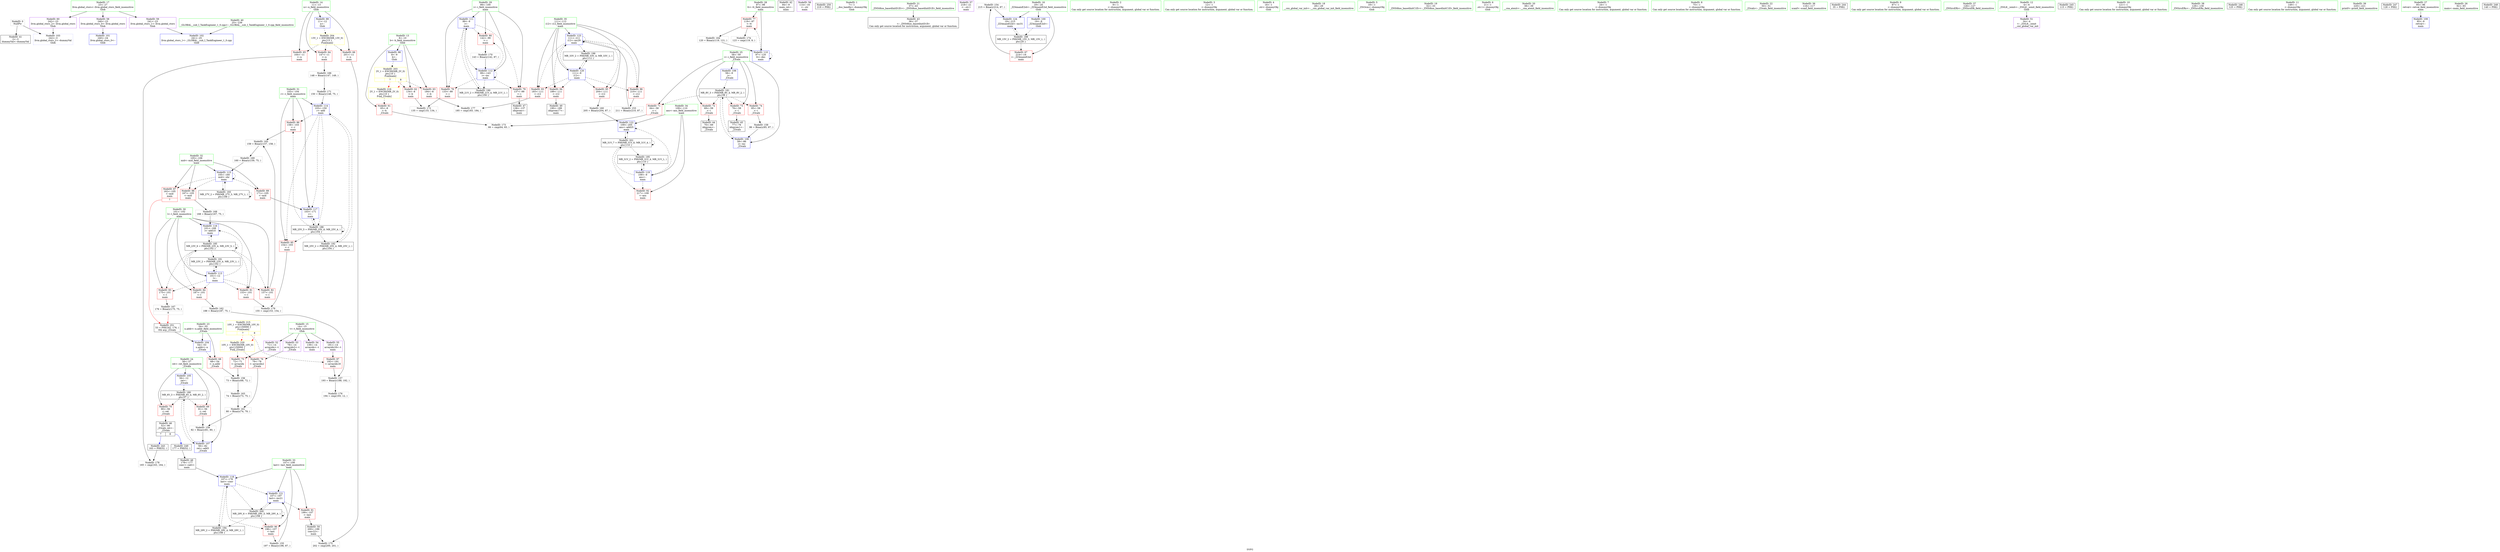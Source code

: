 digraph "SVFG" {
	label="SVFG";

	Node0x55e204d58300 [shape=record,color=grey,label="{NodeID: 0\nNullPtr}"];
	Node0x55e204d58300 -> Node0x55e204d73760[style=solid];
	Node0x55e204d58300 -> Node0x55e204d743e0[style=solid];
	Node0x55e204d83d80 [shape=record,color=black,label="{NodeID: 180\nMR_6V_3 = PHI(MR_6V_4, MR_6V_2, )\npts\{57 \}\n}"];
	Node0x55e204d83d80 -> Node0x55e204d75f00[style=dashed];
	Node0x55e204d83d80 -> Node0x55e204d75fd0[style=dashed];
	Node0x55e204d83d80 -> Node0x55e204d74750[style=dashed];
	Node0x55e204d73e10 [shape=record,color=red,label="{NodeID: 97\n192\<--191\n\<--arrayidx18\nmain\n}"];
	Node0x55e204d73e10 -> Node0x55e204d7bd80[style=solid];
	Node0x55e204d723f0 [shape=record,color=green,label="{NodeID: 14\n11\<--13\nn\<--n_field_insensitive\nGlob }"];
	Node0x55e204d723f0 -> Node0x55e204d75af0[style=solid];
	Node0x55e204d723f0 -> Node0x55e204d75bc0[style=solid];
	Node0x55e204d723f0 -> Node0x55e204d75c90[style=solid];
	Node0x55e204d723f0 -> Node0x55e204d73fe0[style=solid];
	Node0x55e204d78300 [shape=record,color=black,label="{NodeID: 194\nMR_29V_2 = PHI(MR_29V_4, MR_29V_1, )\npts\{108 \}\n}"];
	Node0x55e204d78300 -> Node0x55e204d79810[style=dashed];
	Node0x55e204d74a90 [shape=record,color=blue,label="{NodeID: 111\n99\<--9\ni\<--\nmain\n}"];
	Node0x55e204d74a90 -> Node0x55e204d76650[style=dashed];
	Node0x55e204d74a90 -> Node0x55e204d76720[style=dashed];
	Node0x55e204d74a90 -> Node0x55e204d767f0[style=dashed];
	Node0x55e204d74a90 -> Node0x55e204d74b60[style=dashed];
	Node0x55e204d74a90 -> Node0x55e204d86f80[style=dashed];
	Node0x55e204d72cd0 [shape=record,color=green,label="{NodeID: 28\n97\<--98\ntt\<--tt_field_insensitive\nmain\n}"];
	Node0x55e204d72cd0 -> Node0x55e204d76580[style=solid];
	Node0x55e204d72cd0 -> Node0x55e204d749c0[style=solid];
	Node0x55e204d73830 [shape=record,color=black,label="{NodeID: 42\n94\<--9\nmain_ret\<--\nmain\n}"];
	Node0x55e204d753e0 [shape=record,color=purple,label="{NodeID: 56\n114\<--16\n\<--.str\nmain\n}"];
	Node0x55e204d7b780 [shape=record,color=grey,label="{NodeID: 153\n211 = Binary(210, 87, )\n}"];
	Node0x55e204d7b780 -> Node0x55e204d79c20[style=solid];
	Node0x55e204d75fd0 [shape=record,color=red,label="{NodeID: 70\n90\<--56\n\<--ret\n_Z3calx\n}"];
	Node0x55e204d75fd0 -> Node0x55e204d73ba0[style=solid];
	Node0x55e204d9ac10 [shape=record,color=black,label="{NodeID: 250\n219 = PHI()\n}"];
	Node0x55e204d7cc80 [shape=record,color=grey,label="{NodeID: 167\n176 = Binary(175, 75, )\n|{<s0>8}}"];
	Node0x55e204d7cc80:s0 -> Node0x55e204d9ace0[style=solid,color=red];
	Node0x55e204d76b30 [shape=record,color=red,label="{NodeID: 84\n187\<--101\n\<--l\nmain\n}"];
	Node0x55e204d76b30 -> Node0x55e204d7c500[style=solid];
	Node0x55e204d58220 [shape=record,color=green,label="{NodeID: 1\n7\<--1\n__dso_handle\<--dummyObj\nGlob }"];
	Node0x55e204d84280 [shape=record,color=black,label="{NodeID: 181\nMR_8V_3 = PHI(MR_8V_4, MR_8V_2, )\npts\{59 \}\n}"];
	Node0x55e204d84280 -> Node0x55e204d760a0[style=dashed];
	Node0x55e204d84280 -> Node0x55e204d76170[style=dashed];
	Node0x55e204d84280 -> Node0x55e204d76240[style=dashed];
	Node0x55e204d84280 -> Node0x55e204d76310[style=dashed];
	Node0x55e204d84280 -> Node0x55e204d74820[style=dashed];
	Node0x55e204d73ee0 [shape=record,color=blue,label="{NodeID: 98\n8\<--9\nb\<--\nGlob }"];
	Node0x55e204d73ee0 -> Node0x55e204d8c0a0[style=dashed];
	Node0x55e204d72480 [shape=record,color=green,label="{NodeID: 15\n14\<--15\nt\<--t_field_insensitive\nGlob }"];
	Node0x55e204d72480 -> Node0x55e204d750a0[style=solid];
	Node0x55e204d72480 -> Node0x55e204d75170[style=solid];
	Node0x55e204d72480 -> Node0x55e204d75240[style=solid];
	Node0x55e204d72480 -> Node0x55e204d75310[style=solid];
	Node0x55e204d783f0 [shape=record,color=black,label="{NodeID: 195\nMR_31V_2 = PHI(MR_31V_4, MR_31V_1, )\npts\{110 \}\n}"];
	Node0x55e204d783f0 -> Node0x55e204d798e0[style=dashed];
	Node0x55e204d74b60 [shape=record,color=blue,label="{NodeID: 112\n99\<--143\ni\<--inc\nmain\n}"];
	Node0x55e204d74b60 -> Node0x55e204d76650[style=dashed];
	Node0x55e204d74b60 -> Node0x55e204d76720[style=dashed];
	Node0x55e204d74b60 -> Node0x55e204d767f0[style=dashed];
	Node0x55e204d74b60 -> Node0x55e204d74b60[style=dashed];
	Node0x55e204d74b60 -> Node0x55e204d86f80[style=dashed];
	Node0x55e204d72da0 [shape=record,color=green,label="{NodeID: 29\n99\<--100\ni\<--i_field_insensitive\nmain\n}"];
	Node0x55e204d72da0 -> Node0x55e204d76650[style=solid];
	Node0x55e204d72da0 -> Node0x55e204d76720[style=solid];
	Node0x55e204d72da0 -> Node0x55e204d767f0[style=solid];
	Node0x55e204d72da0 -> Node0x55e204d74a90[style=solid];
	Node0x55e204d72da0 -> Node0x55e204d74b60[style=solid];
	Node0x55e204d73900 [shape=record,color=black,label="{NodeID: 43\n36\<--37\n\<--_ZNSt8ios_base4InitD1Ev\nCan only get source location for instruction, argument, global var or function.}"];
	Node0x55e204d754b0 [shape=record,color=purple,label="{NodeID: 57\n218\<--21\n\<--.str.1\nmain\n}"];
	Node0x55e204d7b900 [shape=record,color=grey,label="{NodeID: 154\n215 = Binary(214, 87, )\n}"];
	Node0x55e204d7b900 -> Node0x55e204d79cf0[style=solid];
	Node0x55e204d760a0 [shape=record,color=red,label="{NodeID: 71\n64\<--58\n\<--i\n_Z3calx\n}"];
	Node0x55e204d760a0 -> Node0x55e204d7d580[style=solid];
	Node0x55e204d9ace0 [shape=record,color=black,label="{NodeID: 251\n53 = PHI(162, 176, )\n0th arg _Z3calx }"];
	Node0x55e204d9ace0 -> Node0x55e204d744e0[style=solid];
	Node0x55e204d7ce00 [shape=record,color=grey,label="{NodeID: 168\n168 = Binary(167, 75, )\n}"];
	Node0x55e204d7ce00 -> Node0x55e204d79670[style=solid];
	Node0x55e204d76c00 [shape=record,color=red,label="{NodeID: 85\n154\<--103\n\<--r\nmain\n}"];
	Node0x55e204d76c00 -> Node0x55e204d7de80[style=solid];
	Node0x55e204d688e0 [shape=record,color=green,label="{NodeID: 2\n9\<--1\n\<--dummyObj\nCan only get source location for instruction, argument, global var or function.}"];
	Node0x55e204d73fe0 [shape=record,color=blue,label="{NodeID: 99\n11\<--12\nn\<--\nGlob }"];
	Node0x55e204d73fe0 -> Node0x55e204d8cbc0[style=dashed];
	Node0x55e204d72510 [shape=record,color=green,label="{NodeID: 16\n19\<--20\n_ZZ4mainE2id\<--_ZZ4mainE2id_field_insensitive\nGlob }"];
	Node0x55e204d72510 -> Node0x55e204d75d60[style=solid];
	Node0x55e204d72510 -> Node0x55e204d740e0[style=solid];
	Node0x55e204d72510 -> Node0x55e204d79cf0[style=solid];
	Node0x55e204d89da0 [shape=record,color=black,label="{NodeID: 196\nMR_33V_2 = PHI(MR_33V_4, MR_33V_1, )\npts\{112 \}\n}"];
	Node0x55e204d89da0 -> Node0x55e204d799b0[style=dashed];
	Node0x55e204d74c30 [shape=record,color=blue,label="{NodeID: 113\n101\<--12\nl\<--\nmain\n}"];
	Node0x55e204d74c30 -> Node0x55e204d768c0[style=dashed];
	Node0x55e204d74c30 -> Node0x55e204d76990[style=dashed];
	Node0x55e204d74c30 -> Node0x55e204d76a60[style=dashed];
	Node0x55e204d74c30 -> Node0x55e204d76b30[style=dashed];
	Node0x55e204d74c30 -> Node0x55e204d79670[style=dashed];
	Node0x55e204d74c30 -> Node0x55e204d85680[style=dashed];
	Node0x55e204d74c30 -> Node0x55e204d87480[style=dashed];
	Node0x55e204d72e70 [shape=record,color=green,label="{NodeID: 30\n101\<--102\nl\<--l_field_insensitive\nmain\n}"];
	Node0x55e204d72e70 -> Node0x55e204d768c0[style=solid];
	Node0x55e204d72e70 -> Node0x55e204d76990[style=solid];
	Node0x55e204d72e70 -> Node0x55e204d76a60[style=solid];
	Node0x55e204d72e70 -> Node0x55e204d76b30[style=solid];
	Node0x55e204d72e70 -> Node0x55e204d74c30[style=solid];
	Node0x55e204d72e70 -> Node0x55e204d79670[style=solid];
	Node0x55e204d73a00 [shape=record,color=black,label="{NodeID: 44\n70\<--69\nidxprom\<--\n_Z3calx\n}"];
	Node0x55e204d75580 [shape=record,color=purple,label="{NodeID: 58\n240\<--23\nllvm.global_ctors_0\<--llvm.global_ctors\nGlob }"];
	Node0x55e204d75580 -> Node0x55e204d741e0[style=solid];
	Node0x55e204d7ba80 [shape=record,color=grey,label="{NodeID: 155\n197 = Binary(196, 87, )\n}"];
	Node0x55e204d7ba80 -> Node0x55e204d79a80[style=solid];
	Node0x55e204d76170 [shape=record,color=red,label="{NodeID: 72\n69\<--58\n\<--i\n_Z3calx\n}"];
	Node0x55e204d76170 -> Node0x55e204d73a00[style=solid];
	Node0x55e204d7cf80 [shape=record,color=grey,label="{NodeID: 169\n160 = Binary(159, 75, )\n}"];
	Node0x55e204d7cf80 -> Node0x55e204d795a0[style=solid];
	Node0x55e204d76cd0 [shape=record,color=red,label="{NodeID: 86\n158\<--103\n\<--r\nmain\n}"];
	Node0x55e204d76cd0 -> Node0x55e204d7c980[style=solid];
	Node0x55e204d68970 [shape=record,color=green,label="{NodeID: 3\n12\<--1\n\<--dummyObj\nCan only get source location for instruction, argument, global var or function.}"];
	Node0x55e204d740e0 [shape=record,color=blue,label="{NodeID: 100\n19\<--9\n_ZZ4mainE2id\<--\nGlob }"];
	Node0x55e204d740e0 -> Node0x55e204d86580[style=dashed];
	Node0x55e204d725a0 [shape=record,color=green,label="{NodeID: 17\n23\<--27\nllvm.global_ctors\<--llvm.global_ctors_field_insensitive\nGlob }"];
	Node0x55e204d725a0 -> Node0x55e204d75580[style=solid];
	Node0x55e204d725a0 -> Node0x55e204d75680[style=solid];
	Node0x55e204d725a0 -> Node0x55e204d75780[style=solid];
	Node0x55e204d79510 [shape=record,color=blue,label="{NodeID: 114\n103\<--150\nr\<--add\nmain\n}"];
	Node0x55e204d79510 -> Node0x55e204d76c00[style=dashed];
	Node0x55e204d79510 -> Node0x55e204d76cd0[style=dashed];
	Node0x55e204d79510 -> Node0x55e204d79740[style=dashed];
	Node0x55e204d79510 -> Node0x55e204d85b80[style=dashed];
	Node0x55e204d79510 -> Node0x55e204d77900[style=dashed];
	Node0x55e204d72f40 [shape=record,color=green,label="{NodeID: 31\n103\<--104\nr\<--r_field_insensitive\nmain\n}"];
	Node0x55e204d72f40 -> Node0x55e204d76c00[style=solid];
	Node0x55e204d72f40 -> Node0x55e204d76cd0[style=solid];
	Node0x55e204d72f40 -> Node0x55e204d79510[style=solid];
	Node0x55e204d72f40 -> Node0x55e204d79740[style=solid];
	Node0x55e204d73ad0 [shape=record,color=black,label="{NodeID: 45\n77\<--76\nidxprom1\<--\n_Z3calx\n}"];
	Node0x55e204d75680 [shape=record,color=purple,label="{NodeID: 59\n241\<--23\nllvm.global_ctors_1\<--llvm.global_ctors\nGlob }"];
	Node0x55e204d75680 -> Node0x55e204d742e0[style=solid];
	Node0x55e204d7bc00 [shape=record,color=grey,label="{NodeID: 156\n73 = Binary(68, 72, )\n}"];
	Node0x55e204d7bc00 -> Node0x55e204d7c680[style=solid];
	Node0x55e204d76240 [shape=record,color=red,label="{NodeID: 73\n76\<--58\n\<--i\n_Z3calx\n}"];
	Node0x55e204d76240 -> Node0x55e204d73ad0[style=solid];
	Node0x55e204d7d100 [shape=record,color=grey,label="{NodeID: 170\n143 = Binary(142, 87, )\n}"];
	Node0x55e204d7d100 -> Node0x55e204d74b60[style=solid];
	Node0x55e204d76da0 [shape=record,color=red,label="{NodeID: 87\n162\<--105\n\<--mid\nmain\n|{<s0>7}}"];
	Node0x55e204d76da0:s0 -> Node0x55e204d9ace0[style=solid,color=red];
	Node0x55e204d68020 [shape=record,color=green,label="{NodeID: 4\n16\<--1\n.str\<--dummyObj\nGlob }"];
	Node0x55e204d741e0 [shape=record,color=blue,label="{NodeID: 101\n240\<--24\nllvm.global_ctors_0\<--\nGlob }"];
	Node0x55e204d72630 [shape=record,color=green,label="{NodeID: 18\n28\<--29\n__cxx_global_var_init\<--__cxx_global_var_init_field_insensitive\n}"];
	Node0x55e204d795a0 [shape=record,color=blue,label="{NodeID: 115\n105\<--160\nmid\<--shr\nmain\n}"];
	Node0x55e204d795a0 -> Node0x55e204d76da0[style=dashed];
	Node0x55e204d795a0 -> Node0x55e204d76e70[style=dashed];
	Node0x55e204d795a0 -> Node0x55e204d76f40[style=dashed];
	Node0x55e204d795a0 -> Node0x55e204d795a0[style=dashed];
	Node0x55e204d795a0 -> Node0x55e204d77e00[style=dashed];
	Node0x55e204d73010 [shape=record,color=green,label="{NodeID: 32\n105\<--106\nmid\<--mid_field_insensitive\nmain\n}"];
	Node0x55e204d73010 -> Node0x55e204d76da0[style=solid];
	Node0x55e204d73010 -> Node0x55e204d76e70[style=solid];
	Node0x55e204d73010 -> Node0x55e204d76f40[style=solid];
	Node0x55e204d73010 -> Node0x55e204d795a0[style=solid];
	Node0x55e204d73ba0 [shape=record,color=black,label="{NodeID: 46\n52\<--90\n_Z3calx_ret\<--\n_Z3calx\n|{<s0>7|<s1>8}}"];
	Node0x55e204d73ba0:s0 -> Node0x55e204b51ba0[style=solid,color=blue];
	Node0x55e204d73ba0:s1 -> Node0x55e204d9aa20[style=solid,color=blue];
	Node0x55e204d75780 [shape=record,color=purple,label="{NodeID: 60\n242\<--23\nllvm.global_ctors_2\<--llvm.global_ctors\nGlob }"];
	Node0x55e204d75780 -> Node0x55e204d743e0[style=solid];
	Node0x55e204d7bd80 [shape=record,color=grey,label="{NodeID: 157\n193 = Binary(188, 192, )\n}"];
	Node0x55e204d7bd80 -> Node0x55e204d7da00[style=solid];
	Node0x55e204d76310 [shape=record,color=red,label="{NodeID: 74\n85\<--58\n\<--i\n_Z3calx\n}"];
	Node0x55e204d76310 -> Node0x55e204d7bf00[style=solid];
	Node0x55e204d7d280 [shape=record,color=grey,label="{NodeID: 171\n150 = Binary(148, 75, )\n}"];
	Node0x55e204d7d280 -> Node0x55e204d79510[style=solid];
	Node0x55e204d76e70 [shape=record,color=red,label="{NodeID: 88\n167\<--105\n\<--mid\nmain\n}"];
	Node0x55e204d76e70 -> Node0x55e204d7ce00[style=solid];
	Node0x55e204d680b0 [shape=record,color=green,label="{NodeID: 5\n18\<--1\n_ZSt3cin\<--dummyObj\nGlob }"];
	Node0x55e204d85680 [shape=record,color=black,label="{NodeID: 185\nMR_23V_6 = PHI(MR_23V_4, MR_23V_5, )\npts\{102 \}\n}"];
	Node0x55e204d85680 -> Node0x55e204d768c0[style=dashed];
	Node0x55e204d85680 -> Node0x55e204d76990[style=dashed];
	Node0x55e204d85680 -> Node0x55e204d76a60[style=dashed];
	Node0x55e204d85680 -> Node0x55e204d76b30[style=dashed];
	Node0x55e204d85680 -> Node0x55e204d79670[style=dashed];
	Node0x55e204d85680 -> Node0x55e204d85680[style=dashed];
	Node0x55e204d85680 -> Node0x55e204d87480[style=dashed];
	Node0x55e204d742e0 [shape=record,color=blue,label="{NodeID: 102\n241\<--25\nllvm.global_ctors_1\<--_GLOBAL__sub_I_TankEngineer_1_0.cpp\nGlob }"];
	Node0x55e204d726c0 [shape=record,color=green,label="{NodeID: 19\n32\<--33\n_ZNSt8ios_base4InitC1Ev\<--_ZNSt8ios_base4InitC1Ev_field_insensitive\n}"];
	Node0x55e204d79670 [shape=record,color=blue,label="{NodeID: 116\n101\<--168\nl\<--add10\nmain\n}"];
	Node0x55e204d79670 -> Node0x55e204d85680[style=dashed];
	Node0x55e204d730e0 [shape=record,color=green,label="{NodeID: 33\n107\<--108\nlast\<--last_field_insensitive\nmain\n}"];
	Node0x55e204d730e0 -> Node0x55e204d77010[style=solid];
	Node0x55e204d730e0 -> Node0x55e204d770e0[style=solid];
	Node0x55e204d730e0 -> Node0x55e204d79810[style=solid];
	Node0x55e204d730e0 -> Node0x55e204d79a80[style=solid];
	Node0x55e204d73c70 [shape=record,color=black,label="{NodeID: 47\n138\<--137\nidxprom\<--\nmain\n}"];
	Node0x55e204d75880 [shape=record,color=red,label="{NodeID: 61\n65\<--8\n\<--b\n_Z3calx\n}"];
	Node0x55e204d75880 -> Node0x55e204d7d580[style=solid];
	Node0x55e204d7bf00 [shape=record,color=grey,label="{NodeID: 158\n86 = Binary(85, 87, )\n}"];
	Node0x55e204d7bf00 -> Node0x55e204d74820[style=solid];
	Node0x55e204d763e0 [shape=record,color=red,label="{NodeID: 75\n72\<--71\n\<--arrayidx\n_Z3calx\n}"];
	Node0x55e204d763e0 -> Node0x55e204d7bc00[style=solid];
	Node0x55e204d7d400 [shape=record,color=grey,label="{NodeID: 172\n135 = cmp(133, 134, )\n}"];
	Node0x55e204d76f40 [shape=record,color=red,label="{NodeID: 89\n171\<--105\n\<--mid\nmain\n}"];
	Node0x55e204d76f40 -> Node0x55e204d79740[style=solid];
	Node0x55e204d69230 [shape=record,color=green,label="{NodeID: 6\n21\<--1\n.str.1\<--dummyObj\nGlob }"];
	Node0x55e204d85b80 [shape=record,color=black,label="{NodeID: 186\nMR_25V_5 = PHI(MR_25V_6, MR_25V_4, )\npts\{104 \}\n}"];
	Node0x55e204d85b80 -> Node0x55e204d76c00[style=dashed];
	Node0x55e204d85b80 -> Node0x55e204d76cd0[style=dashed];
	Node0x55e204d85b80 -> Node0x55e204d79740[style=dashed];
	Node0x55e204d85b80 -> Node0x55e204d85b80[style=dashed];
	Node0x55e204d85b80 -> Node0x55e204d77900[style=dashed];
	Node0x55e204d743e0 [shape=record,color=blue, style = dotted,label="{NodeID: 103\n242\<--3\nllvm.global_ctors_2\<--dummyVal\nGlob }"];
	Node0x55e204d72750 [shape=record,color=green,label="{NodeID: 20\n38\<--39\n__cxa_atexit\<--__cxa_atexit_field_insensitive\n}"];
	Node0x55e204d8b1a0 [shape=record,color=black,label="{NodeID: 200\nMR_29V_6 = PHI(MR_29V_5, MR_29V_4, )\npts\{108 \}\n}"];
	Node0x55e204d8b1a0 -> Node0x55e204d77010[style=dashed];
	Node0x55e204d8b1a0 -> Node0x55e204d79a80[style=dashed];
	Node0x55e204d8b1a0 -> Node0x55e204d78300[style=dashed];
	Node0x55e204d8b1a0 -> Node0x55e204d8b1a0[style=dashed];
	Node0x55e204d79740 [shape=record,color=blue,label="{NodeID: 117\n103\<--171\nr\<--\nmain\n}"];
	Node0x55e204d79740 -> Node0x55e204d85b80[style=dashed];
	Node0x55e204d731b0 [shape=record,color=green,label="{NodeID: 34\n109\<--110\nans\<--ans_field_insensitive\nmain\n}"];
	Node0x55e204d731b0 -> Node0x55e204d771b0[style=solid];
	Node0x55e204d731b0 -> Node0x55e204d798e0[style=solid];
	Node0x55e204d731b0 -> Node0x55e204d79b50[style=solid];
	Node0x55e204d74d60 [shape=record,color=black,label="{NodeID: 48\n178\<--177\nconv\<--call11\nmain\n}"];
	Node0x55e204d74d60 -> Node0x55e204d79810[style=solid];
	Node0x55e204d75950 [shape=record,color=red,label="{NodeID: 62\n134\<--8\n\<--b\nmain\n}"];
	Node0x55e204d75950 -> Node0x55e204d7d400[style=solid];
	Node0x55e204d7c080 [shape=record,color=grey,label="{NodeID: 159\n82 = Binary(81, 80, )\n}"];
	Node0x55e204d7c080 -> Node0x55e204d74750[style=solid];
	Node0x55e204d764b0 [shape=record,color=red,label="{NodeID: 76\n79\<--78\n\<--arrayidx2\n_Z3calx\n}"];
	Node0x55e204d764b0 -> Node0x55e204d7c380[style=solid];
	Node0x55e204d7d580 [shape=record,color=grey,label="{NodeID: 173\n66 = cmp(64, 65, )\n}"];
	Node0x55e204d77010 [shape=record,color=red,label="{NodeID: 90\n196\<--107\n\<--last\nmain\n}"];
	Node0x55e204d77010 -> Node0x55e204d7ba80[style=solid];
	Node0x55e204d692c0 [shape=record,color=green,label="{NodeID: 7\n24\<--1\n\<--dummyObj\nCan only get source location for instruction, argument, global var or function.}"];
	Node0x55e204d744e0 [shape=record,color=blue,label="{NodeID: 104\n54\<--53\nn.addr\<--n\n_Z3calx\n}"];
	Node0x55e204d744e0 -> Node0x55e204d75e30[style=dashed];
	Node0x55e204d727e0 [shape=record,color=green,label="{NodeID: 21\n37\<--43\n_ZNSt8ios_base4InitD1Ev\<--_ZNSt8ios_base4InitD1Ev_field_insensitive\n}"];
	Node0x55e204d727e0 -> Node0x55e204d73900[style=solid];
	Node0x55e204d8b6a0 [shape=record,color=black,label="{NodeID: 201\nMR_31V_7 = PHI(MR_31V_6, MR_31V_4, )\npts\{110 \}\n}"];
	Node0x55e204d8b6a0 -> Node0x55e204d771b0[style=dashed];
	Node0x55e204d8b6a0 -> Node0x55e204d79b50[style=dashed];
	Node0x55e204d8b6a0 -> Node0x55e204d783f0[style=dashed];
	Node0x55e204d8b6a0 -> Node0x55e204d8b6a0[style=dashed];
	Node0x55e204d79810 [shape=record,color=blue,label="{NodeID: 118\n107\<--178\nlast\<--conv\nmain\n}"];
	Node0x55e204d79810 -> Node0x55e204d77010[style=dashed];
	Node0x55e204d79810 -> Node0x55e204d79a80[style=dashed];
	Node0x55e204d79810 -> Node0x55e204d78300[style=dashed];
	Node0x55e204d79810 -> Node0x55e204d8b1a0[style=dashed];
	Node0x55e204d73280 [shape=record,color=green,label="{NodeID: 35\n111\<--112\ni12\<--i12_field_insensitive\nmain\n}"];
	Node0x55e204d73280 -> Node0x55e204d77280[style=solid];
	Node0x55e204d73280 -> Node0x55e204d77350[style=solid];
	Node0x55e204d73280 -> Node0x55e204d77420[style=solid];
	Node0x55e204d73280 -> Node0x55e204d73d40[style=solid];
	Node0x55e204d73280 -> Node0x55e204d799b0[style=solid];
	Node0x55e204d73280 -> Node0x55e204d79c20[style=solid];
	Node0x55e204d8dd70 [shape=record,color=yellow,style=double,label="{NodeID: 215\n10V_1 = ENCHI(MR_10V_0)\npts\{150000 \}\nFun[main]|{|<s1>7|<s2>8}}"];
	Node0x55e204d8dd70 -> Node0x55e204d73e10[style=dashed];
	Node0x55e204d8dd70:s1 -> Node0x55e204d8e200[style=dashed,color=red];
	Node0x55e204d8dd70:s2 -> Node0x55e204d8e200[style=dashed,color=red];
	Node0x55e204d74e30 [shape=record,color=black,label="{NodeID: 49\n190\<--189\nidxprom17\<--\nmain\n}"];
	Node0x55e204d75a20 [shape=record,color=red,label="{NodeID: 63\n184\<--8\n\<--b\nmain\n}"];
	Node0x55e204d75a20 -> Node0x55e204d7db80[style=solid];
	Node0x55e204b51ba0 [shape=record,color=black,label="{NodeID: 243\n163 = PHI(52, )\n}"];
	Node0x55e204b51ba0 -> Node0x55e204d7dd00[style=solid];
	Node0x55e204d7c200 [shape=record,color=grey,label="{NodeID: 160\n205 = Binary(204, 87, )\n}"];
	Node0x55e204d7c200 -> Node0x55e204d79b50[style=solid];
	Node0x55e204d76580 [shape=record,color=red,label="{NodeID: 77\n119\<--97\n\<--tt\nmain\n}"];
	Node0x55e204d76580 -> Node0x55e204d7c800[style=solid];
	Node0x55e204d76580 -> Node0x55e204d7d700[style=solid];
	Node0x55e204d7d700 [shape=record,color=grey,label="{NodeID: 174\n123 = cmp(119, 9, )\n}"];
	Node0x55e204d770e0 [shape=record,color=red,label="{NodeID: 91\n199\<--107\n\<--last\nmain\n}"];
	Node0x55e204d770e0 -> Node0x55e204d74f00[style=solid];
	Node0x55e204d69350 [shape=record,color=green,label="{NodeID: 8\n75\<--1\n\<--dummyObj\nCan only get source location for instruction, argument, global var or function.}"];
	Node0x55e204d86580 [shape=record,color=black,label="{NodeID: 188\nMR_15V_2 = PHI(MR_15V_3, MR_15V_1, )\npts\{20 \}\n}"];
	Node0x55e204d86580 -> Node0x55e204d75d60[style=dashed];
	Node0x55e204d86580 -> Node0x55e204d79cf0[style=dashed];
	Node0x55e204d745b0 [shape=record,color=blue,label="{NodeID: 105\n56\<--12\nret\<--\n_Z3calx\n}"];
	Node0x55e204d745b0 -> Node0x55e204d83d80[style=dashed];
	Node0x55e204d72870 [shape=record,color=green,label="{NodeID: 22\n50\<--51\n_Z3calx\<--_Z3calx_field_insensitive\n}"];
	Node0x55e204d798e0 [shape=record,color=blue,label="{NodeID: 119\n109\<--9\nans\<--\nmain\n}"];
	Node0x55e204d798e0 -> Node0x55e204d771b0[style=dashed];
	Node0x55e204d798e0 -> Node0x55e204d79b50[style=dashed];
	Node0x55e204d798e0 -> Node0x55e204d783f0[style=dashed];
	Node0x55e204d798e0 -> Node0x55e204d8b6a0[style=dashed];
	Node0x55e204d73350 [shape=record,color=green,label="{NodeID: 36\n116\<--117\nscanf\<--scanf_field_insensitive\n}"];
	Node0x55e204d8de50 [shape=record,color=yellow,style=double,label="{NodeID: 216\n2V_1 = ENCHI(MR_2V_0)\npts\{10 \}\nFun[_Z3calx]}"];
	Node0x55e204d8de50 -> Node0x55e204d75880[style=dashed];
	Node0x55e204d74f00 [shape=record,color=black,label="{NodeID: 50\n200\<--199\nconv22\<--\nmain\n}"];
	Node0x55e204d74f00 -> Node0x55e204d7d880[style=solid];
	Node0x55e204d75af0 [shape=record,color=red,label="{NodeID: 64\n147\<--11\n\<--n\nmain\n}"];
	Node0x55e204d75af0 -> Node0x55e204d7cb00[style=solid];
	Node0x55e204d9a610 [shape=record,color=black,label="{NodeID: 244\n35 = PHI()\n}"];
	Node0x55e204d7c380 [shape=record,color=grey,label="{NodeID: 161\n80 = Binary(74, 79, )\n}"];
	Node0x55e204d7c380 -> Node0x55e204d7c080[style=solid];
	Node0x55e204d76650 [shape=record,color=red,label="{NodeID: 78\n133\<--99\n\<--i\nmain\n}"];
	Node0x55e204d76650 -> Node0x55e204d7d400[style=solid];
	Node0x55e204d7d880 [shape=record,color=grey,label="{NodeID: 175\n202 = cmp(200, 201, )\n}"];
	Node0x55e204d771b0 [shape=record,color=red,label="{NodeID: 92\n217\<--109\n\<--ans\nmain\n}"];
	Node0x55e204d72120 [shape=record,color=green,label="{NodeID: 9\n87\<--1\n\<--dummyObj\nCan only get source location for instruction, argument, global var or function.}"];
	Node0x55e204d74680 [shape=record,color=blue,label="{NodeID: 106\n58\<--9\ni\<--\n_Z3calx\n}"];
	Node0x55e204d74680 -> Node0x55e204d84280[style=dashed];
	Node0x55e204d72900 [shape=record,color=green,label="{NodeID: 23\n54\<--55\nn.addr\<--n.addr_field_insensitive\n_Z3calx\n}"];
	Node0x55e204d72900 -> Node0x55e204d75e30[style=solid];
	Node0x55e204d72900 -> Node0x55e204d744e0[style=solid];
	Node0x55e204d8c0a0 [shape=record,color=yellow,style=double,label="{NodeID: 203\n2V_1 = ENCHI(MR_2V_0)\npts\{10 \}\nFun[main]|{|<s2>7|<s3>8}}"];
	Node0x55e204d8c0a0 -> Node0x55e204d75950[style=dashed];
	Node0x55e204d8c0a0 -> Node0x55e204d75a20[style=dashed];
	Node0x55e204d8c0a0:s2 -> Node0x55e204d8de50[style=dashed,color=red];
	Node0x55e204d8c0a0:s3 -> Node0x55e204d8de50[style=dashed,color=red];
	Node0x55e204d799b0 [shape=record,color=blue,label="{NodeID: 120\n111\<--9\ni12\<--\nmain\n}"];
	Node0x55e204d799b0 -> Node0x55e204d77280[style=dashed];
	Node0x55e204d799b0 -> Node0x55e204d77350[style=dashed];
	Node0x55e204d799b0 -> Node0x55e204d77420[style=dashed];
	Node0x55e204d799b0 -> Node0x55e204d73d40[style=dashed];
	Node0x55e204d799b0 -> Node0x55e204d79c20[style=dashed];
	Node0x55e204d799b0 -> Node0x55e204d89da0[style=dashed];
	Node0x55e204d73420 [shape=record,color=green,label="{NodeID: 37\n126\<--127\n_ZNSirsERi\<--_ZNSirsERi_field_insensitive\n}"];
	Node0x55e204d74fd0 [shape=record,color=purple,label="{NodeID: 51\n34\<--4\n\<--_ZStL8__ioinit\n__cxx_global_var_init\n}"];
	Node0x55e204d75bc0 [shape=record,color=red,label="{NodeID: 65\n164\<--11\n\<--n\nmain\n}"];
	Node0x55e204d75bc0 -> Node0x55e204d7dd00[style=solid];
	Node0x55e204d9a6e0 [shape=record,color=black,label="{NodeID: 245\n115 = PHI()\n}"];
	Node0x55e204d7c500 [shape=record,color=grey,label="{NodeID: 162\n188 = Binary(187, 75, )\n}"];
	Node0x55e204d7c500 -> Node0x55e204d7bd80[style=solid];
	Node0x55e204d76720 [shape=record,color=red,label="{NodeID: 79\n137\<--99\n\<--i\nmain\n}"];
	Node0x55e204d76720 -> Node0x55e204d73c70[style=solid];
	Node0x55e204d7da00 [shape=record,color=grey,label="{NodeID: 176\n194 = cmp(193, 12, )\n}"];
	Node0x55e204d77280 [shape=record,color=red,label="{NodeID: 93\n183\<--111\n\<--i12\nmain\n}"];
	Node0x55e204d77280 -> Node0x55e204d7db80[style=solid];
	Node0x55e204d721b0 [shape=record,color=green,label="{NodeID: 10\n121\<--1\n\<--dummyObj\nCan only get source location for instruction, argument, global var or function.}"];
	Node0x55e204d86f80 [shape=record,color=black,label="{NodeID: 190\nMR_21V_2 = PHI(MR_21V_4, MR_21V_1, )\npts\{100 \}\n}"];
	Node0x55e204d86f80 -> Node0x55e204d74a90[style=dashed];
	Node0x55e204d74750 [shape=record,color=blue,label="{NodeID: 107\n56\<--82\nret\<--add3\n_Z3calx\n}"];
	Node0x55e204d74750 -> Node0x55e204d83d80[style=dashed];
	Node0x55e204d72990 [shape=record,color=green,label="{NodeID: 24\n56\<--57\nret\<--ret_field_insensitive\n_Z3calx\n}"];
	Node0x55e204d72990 -> Node0x55e204d75f00[style=solid];
	Node0x55e204d72990 -> Node0x55e204d75fd0[style=solid];
	Node0x55e204d72990 -> Node0x55e204d745b0[style=solid];
	Node0x55e204d72990 -> Node0x55e204d74750[style=solid];
	Node0x55e204d8cbc0 [shape=record,color=yellow,style=double,label="{NodeID: 204\n13V_1 = ENCHI(MR_13V_0)\npts\{13 \}\nFun[main]}"];
	Node0x55e204d8cbc0 -> Node0x55e204d75af0[style=dashed];
	Node0x55e204d8cbc0 -> Node0x55e204d75bc0[style=dashed];
	Node0x55e204d8cbc0 -> Node0x55e204d75c90[style=dashed];
	Node0x55e204d79a80 [shape=record,color=blue,label="{NodeID: 121\n107\<--197\nlast\<--inc21\nmain\n}"];
	Node0x55e204d79a80 -> Node0x55e204d770e0[style=dashed];
	Node0x55e204d79a80 -> Node0x55e204d8b1a0[style=dashed];
	Node0x55e204d734f0 [shape=record,color=green,label="{NodeID: 38\n129\<--130\n_ZNSirsERx\<--_ZNSirsERx_field_insensitive\n}"];
	Node0x55e204d750a0 [shape=record,color=purple,label="{NodeID: 52\n71\<--14\narrayidx\<--t\n_Z3calx\n}"];
	Node0x55e204d750a0 -> Node0x55e204d763e0[style=solid];
	Node0x55e204d75c90 [shape=record,color=red,label="{NodeID: 66\n201\<--11\n\<--n\nmain\n}"];
	Node0x55e204d75c90 -> Node0x55e204d7d880[style=solid];
	Node0x55e204d9a7b0 [shape=record,color=black,label="{NodeID: 246\n125 = PHI()\n}"];
	Node0x55e204d7c680 [shape=record,color=grey,label="{NodeID: 163\n74 = Binary(73, 75, )\n}"];
	Node0x55e204d7c680 -> Node0x55e204d7c380[style=solid];
	Node0x55e204d767f0 [shape=record,color=red,label="{NodeID: 80\n142\<--99\n\<--i\nmain\n}"];
	Node0x55e204d767f0 -> Node0x55e204d7d100[style=solid];
	Node0x55e204d7db80 [shape=record,color=grey,label="{NodeID: 177\n185 = cmp(183, 184, )\n}"];
	Node0x55e204d77350 [shape=record,color=red,label="{NodeID: 94\n189\<--111\n\<--i12\nmain\n}"];
	Node0x55e204d77350 -> Node0x55e204d74e30[style=solid];
	Node0x55e204d72240 [shape=record,color=green,label="{NodeID: 11\n149\<--1\n\<--dummyObj\nCan only get source location for instruction, argument, global var or function.}"];
	Node0x55e204d87480 [shape=record,color=black,label="{NodeID: 191\nMR_23V_2 = PHI(MR_23V_4, MR_23V_1, )\npts\{102 \}\n}"];
	Node0x55e204d87480 -> Node0x55e204d74c30[style=dashed];
	Node0x55e204d74820 [shape=record,color=blue,label="{NodeID: 108\n58\<--86\ni\<--inc\n_Z3calx\n}"];
	Node0x55e204d74820 -> Node0x55e204d84280[style=dashed];
	Node0x55e204d72a60 [shape=record,color=green,label="{NodeID: 25\n58\<--59\ni\<--i_field_insensitive\n_Z3calx\n}"];
	Node0x55e204d72a60 -> Node0x55e204d760a0[style=solid];
	Node0x55e204d72a60 -> Node0x55e204d76170[style=solid];
	Node0x55e204d72a60 -> Node0x55e204d76240[style=solid];
	Node0x55e204d72a60 -> Node0x55e204d76310[style=solid];
	Node0x55e204d72a60 -> Node0x55e204d74680[style=solid];
	Node0x55e204d72a60 -> Node0x55e204d74820[style=solid];
	Node0x55e204d79b50 [shape=record,color=blue,label="{NodeID: 122\n109\<--205\nans\<--add25\nmain\n}"];
	Node0x55e204d79b50 -> Node0x55e204d8b6a0[style=dashed];
	Node0x55e204d735c0 [shape=record,color=green,label="{NodeID: 39\n220\<--221\nprintf\<--printf_field_insensitive\n}"];
	Node0x55e204d75170 [shape=record,color=purple,label="{NodeID: 53\n78\<--14\narrayidx2\<--t\n_Z3calx\n}"];
	Node0x55e204d75170 -> Node0x55e204d764b0[style=solid];
	Node0x55e204d75d60 [shape=record,color=red,label="{NodeID: 67\n214\<--19\n\<--_ZZ4mainE2id\nmain\n}"];
	Node0x55e204d75d60 -> Node0x55e204d7b900[style=solid];
	Node0x55e204d9a880 [shape=record,color=black,label="{NodeID: 247\n128 = PHI()\n}"];
	Node0x55e204d7c800 [shape=record,color=grey,label="{NodeID: 164\n120 = Binary(119, 121, )\n}"];
	Node0x55e204d7c800 -> Node0x55e204d749c0[style=solid];
	Node0x55e204d768c0 [shape=record,color=red,label="{NodeID: 81\n153\<--101\n\<--l\nmain\n}"];
	Node0x55e204d768c0 -> Node0x55e204d7de80[style=solid];
	Node0x55e204d7dd00 [shape=record,color=grey,label="{NodeID: 178\n165 = cmp(163, 164, )\n}"];
	Node0x55e204d77420 [shape=record,color=red,label="{NodeID: 95\n204\<--111\n\<--i12\nmain\n}"];
	Node0x55e204d77420 -> Node0x55e204d7c200[style=solid];
	Node0x55e204d722d0 [shape=record,color=green,label="{NodeID: 12\n4\<--6\n_ZStL8__ioinit\<--_ZStL8__ioinit_field_insensitive\nGlob }"];
	Node0x55e204d722d0 -> Node0x55e204d74fd0[style=solid];
	Node0x55e204d77900 [shape=record,color=black,label="{NodeID: 192\nMR_25V_2 = PHI(MR_25V_4, MR_25V_1, )\npts\{104 \}\n}"];
	Node0x55e204d77900 -> Node0x55e204d79510[style=dashed];
	Node0x55e204d748f0 [shape=record,color=blue,label="{NodeID: 109\n95\<--9\nretval\<--\nmain\n}"];
	Node0x55e204d72b30 [shape=record,color=green,label="{NodeID: 26\n92\<--93\nmain\<--main_field_insensitive\n}"];
	Node0x55e204d79c20 [shape=record,color=blue,label="{NodeID: 123\n111\<--211\ni12\<--inc29\nmain\n}"];
	Node0x55e204d79c20 -> Node0x55e204d77280[style=dashed];
	Node0x55e204d79c20 -> Node0x55e204d77350[style=dashed];
	Node0x55e204d79c20 -> Node0x55e204d77420[style=dashed];
	Node0x55e204d79c20 -> Node0x55e204d73d40[style=dashed];
	Node0x55e204d79c20 -> Node0x55e204d79c20[style=dashed];
	Node0x55e204d79c20 -> Node0x55e204d89da0[style=dashed];
	Node0x55e204d73690 [shape=record,color=green,label="{NodeID: 40\n25\<--236\n_GLOBAL__sub_I_TankEngineer_1_0.cpp\<--_GLOBAL__sub_I_TankEngineer_1_0.cpp_field_insensitive\n}"];
	Node0x55e204d73690 -> Node0x55e204d742e0[style=solid];
	Node0x55e204d8e200 [shape=record,color=yellow,style=double,label="{NodeID: 220\n10V_1 = ENCHI(MR_10V_0)\npts\{150000 \}\nFun[_Z3calx]}"];
	Node0x55e204d8e200 -> Node0x55e204d763e0[style=dashed];
	Node0x55e204d8e200 -> Node0x55e204d764b0[style=dashed];
	Node0x55e204d75240 [shape=record,color=purple,label="{NodeID: 54\n139\<--14\narrayidx\<--t\nmain\n}"];
	Node0x55e204d75e30 [shape=record,color=red,label="{NodeID: 68\n68\<--54\n\<--n.addr\n_Z3calx\n}"];
	Node0x55e204d75e30 -> Node0x55e204d7bc00[style=solid];
	Node0x55e204d9a950 [shape=record,color=black,label="{NodeID: 248\n140 = PHI()\n}"];
	Node0x55e204d7c980 [shape=record,color=grey,label="{NodeID: 165\n159 = Binary(157, 158, )\n}"];
	Node0x55e204d7c980 -> Node0x55e204d7cf80[style=solid];
	Node0x55e204d76990 [shape=record,color=red,label="{NodeID: 82\n157\<--101\n\<--l\nmain\n}"];
	Node0x55e204d76990 -> Node0x55e204d7c980[style=solid];
	Node0x55e204d7de80 [shape=record,color=grey,label="{NodeID: 179\n155 = cmp(153, 154, )\n}"];
	Node0x55e204d73d40 [shape=record,color=red,label="{NodeID: 96\n210\<--111\n\<--i12\nmain\n}"];
	Node0x55e204d73d40 -> Node0x55e204d7b780[style=solid];
	Node0x55e204d72360 [shape=record,color=green,label="{NodeID: 13\n8\<--10\nb\<--b_field_insensitive\nGlob }"];
	Node0x55e204d72360 -> Node0x55e204d75880[style=solid];
	Node0x55e204d72360 -> Node0x55e204d75950[style=solid];
	Node0x55e204d72360 -> Node0x55e204d75a20[style=solid];
	Node0x55e204d72360 -> Node0x55e204d73ee0[style=solid];
	Node0x55e204d77e00 [shape=record,color=black,label="{NodeID: 193\nMR_27V_2 = PHI(MR_27V_3, MR_27V_1, )\npts\{106 \}\n}"];
	Node0x55e204d77e00 -> Node0x55e204d795a0[style=dashed];
	Node0x55e204d77e00 -> Node0x55e204d77e00[style=dashed];
	Node0x55e204d749c0 [shape=record,color=blue,label="{NodeID: 110\n97\<--120\ntt\<--dec\nmain\n}"];
	Node0x55e204d749c0 -> Node0x55e204d76580[style=dashed];
	Node0x55e204d749c0 -> Node0x55e204d749c0[style=dashed];
	Node0x55e204d72c00 [shape=record,color=green,label="{NodeID: 27\n95\<--96\nretval\<--retval_field_insensitive\nmain\n}"];
	Node0x55e204d72c00 -> Node0x55e204d748f0[style=solid];
	Node0x55e204d79cf0 [shape=record,color=blue,label="{NodeID: 124\n19\<--215\n_ZZ4mainE2id\<--inc31\nmain\n}"];
	Node0x55e204d79cf0 -> Node0x55e204d86580[style=dashed];
	Node0x55e204d73760 [shape=record,color=black,label="{NodeID: 41\n2\<--3\ndummyVal\<--dummyVal\n}"];
	Node0x55e204d75310 [shape=record,color=purple,label="{NodeID: 55\n191\<--14\narrayidx18\<--t\nmain\n}"];
	Node0x55e204d75310 -> Node0x55e204d73e10[style=solid];
	Node0x55e204d75f00 [shape=record,color=red,label="{NodeID: 69\n81\<--56\n\<--ret\n_Z3calx\n}"];
	Node0x55e204d75f00 -> Node0x55e204d7c080[style=solid];
	Node0x55e204d9aa20 [shape=record,color=black,label="{NodeID: 249\n177 = PHI(52, )\n}"];
	Node0x55e204d9aa20 -> Node0x55e204d74d60[style=solid];
	Node0x55e204d7cb00 [shape=record,color=grey,label="{NodeID: 166\n148 = Binary(147, 149, )\n}"];
	Node0x55e204d7cb00 -> Node0x55e204d7d280[style=solid];
	Node0x55e204d76a60 [shape=record,color=red,label="{NodeID: 83\n175\<--101\n\<--l\nmain\n}"];
	Node0x55e204d76a60 -> Node0x55e204d7cc80[style=solid];
}
